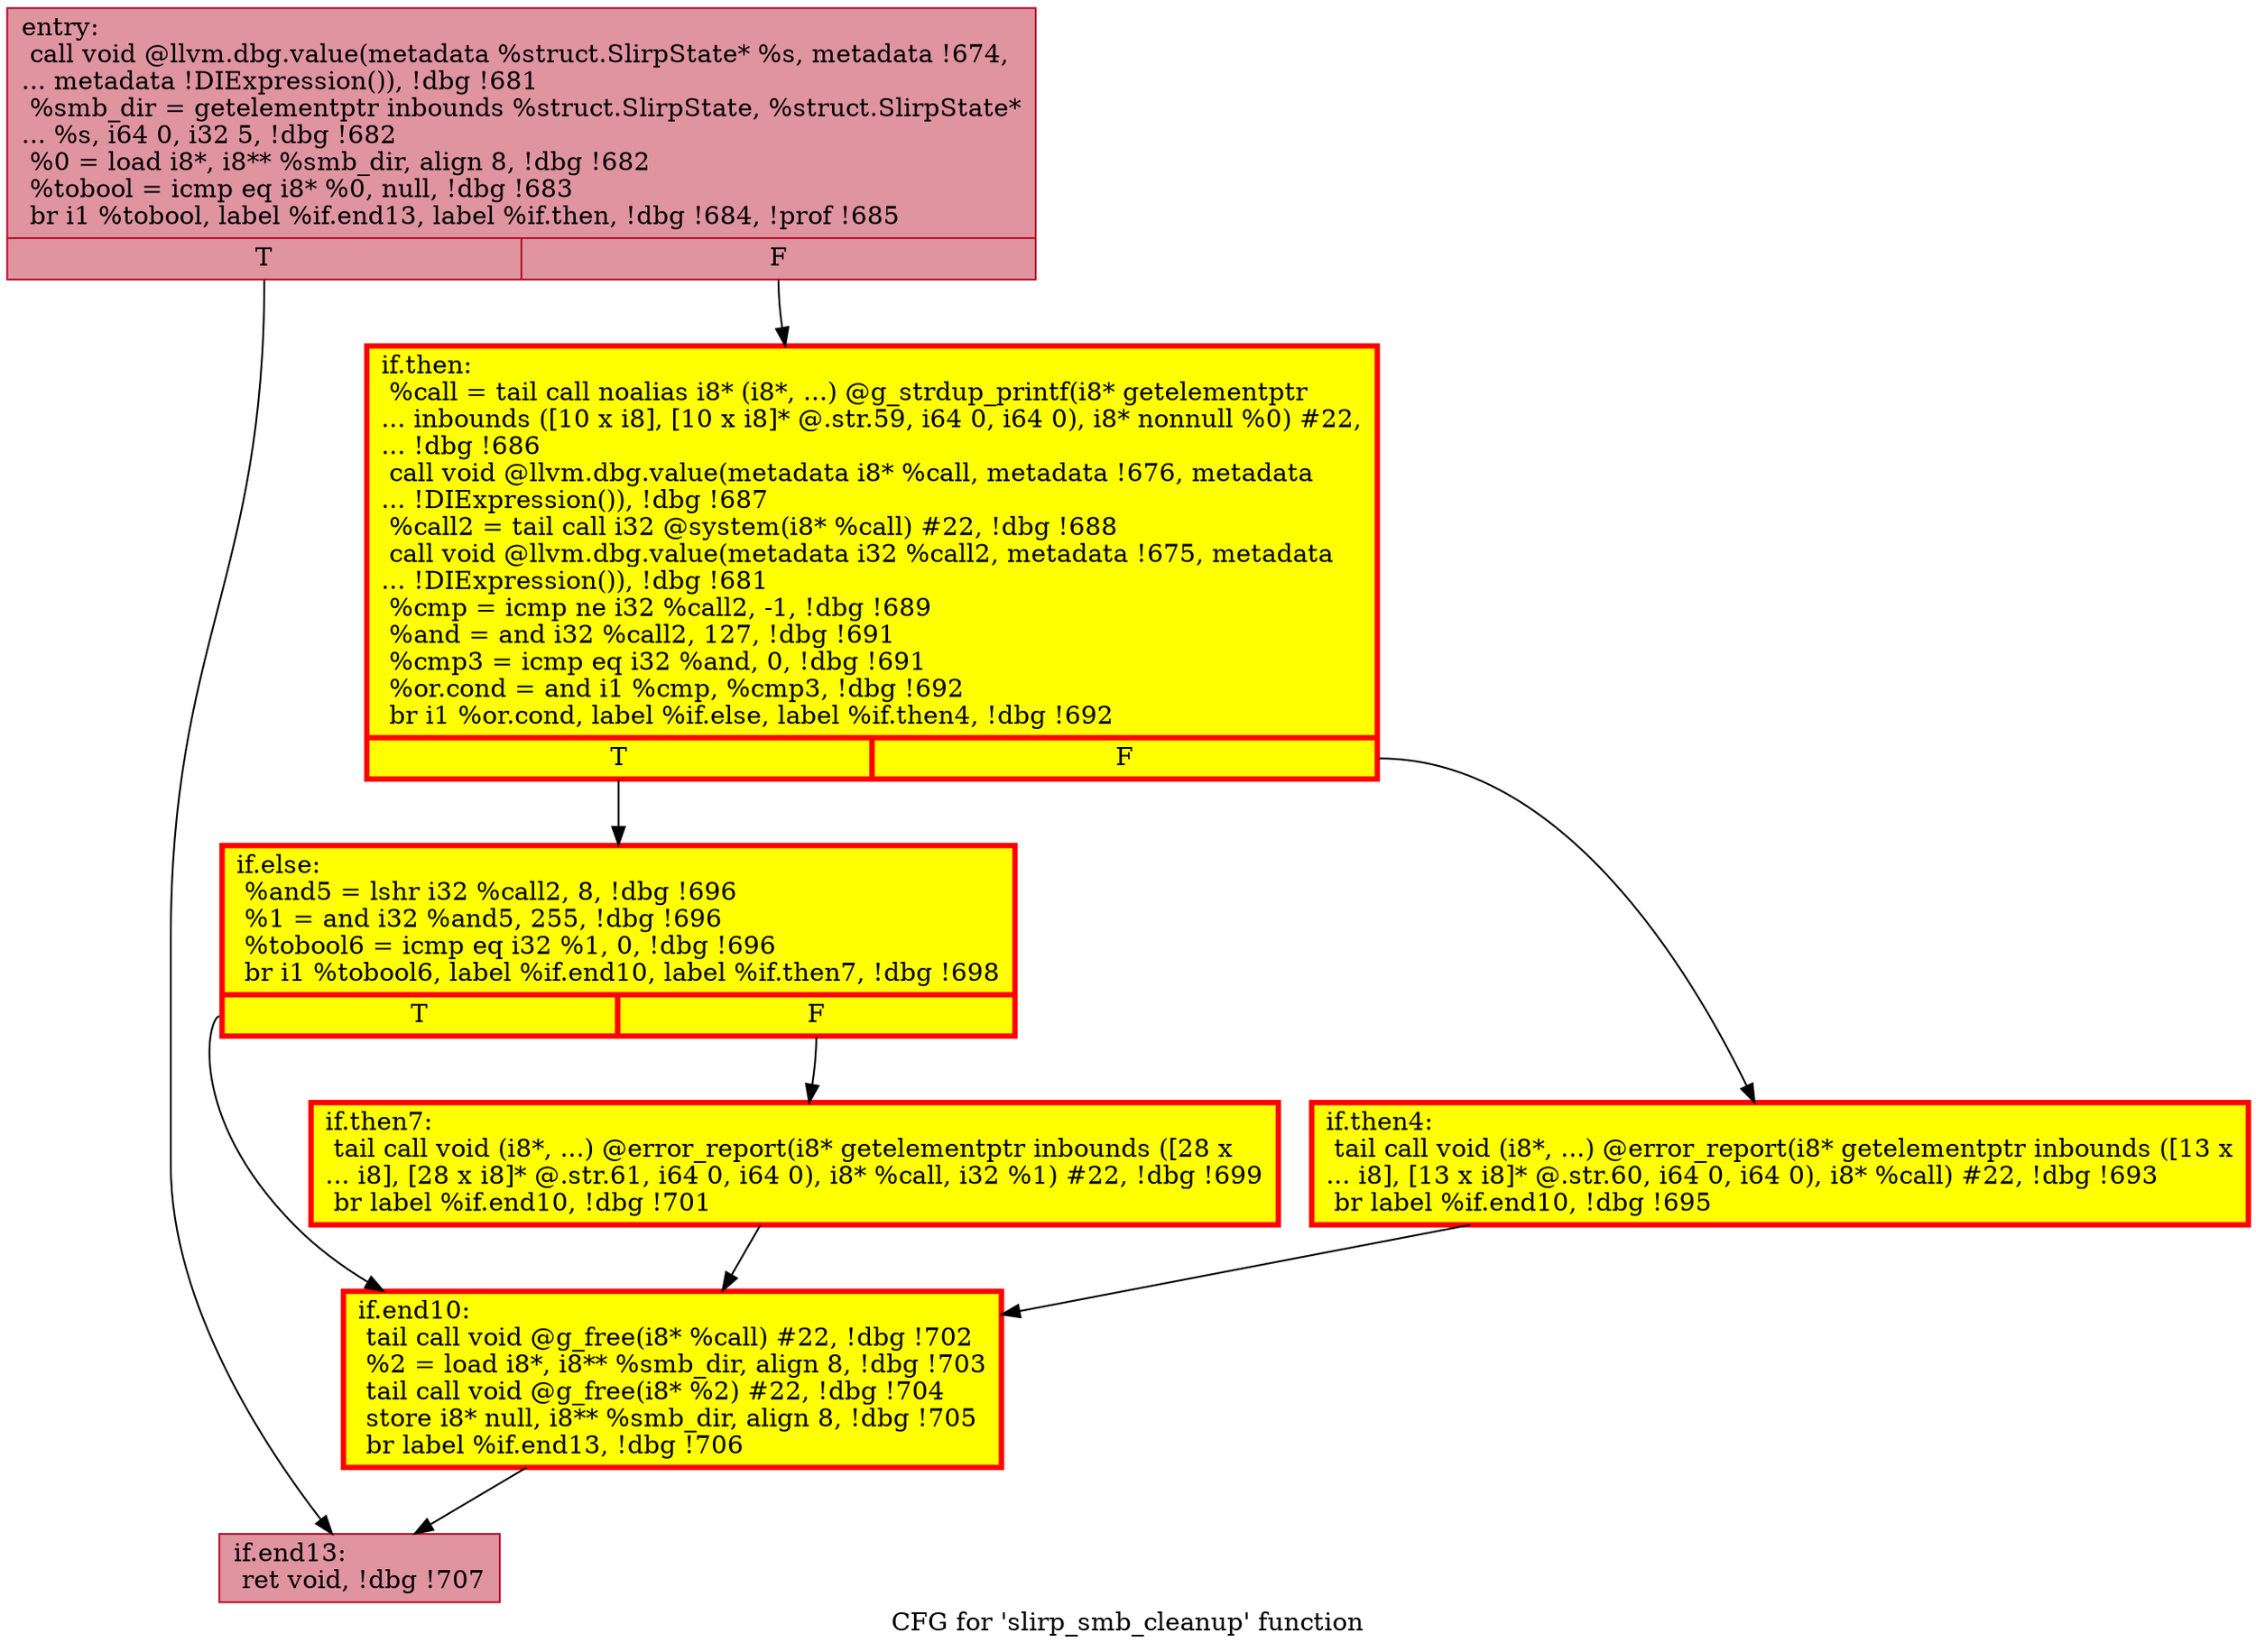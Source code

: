 digraph "CFG for 'slirp_smb_cleanup' function" {
	label="CFG for 'slirp_smb_cleanup' function";

	Node0x564e25cb2ec0 [shape=record,color="#b70d28ff", style=filled, fillcolor="#b70d2870",label="{entry:\l  call void @llvm.dbg.value(metadata %struct.SlirpState* %s, metadata !674,\l... metadata !DIExpression()), !dbg !681\l  %smb_dir = getelementptr inbounds %struct.SlirpState, %struct.SlirpState*\l... %s, i64 0, i32 5, !dbg !682\l  %0 = load i8*, i8** %smb_dir, align 8, !dbg !682\l  %tobool = icmp eq i8* %0, null, !dbg !683\l  br i1 %tobool, label %if.end13, label %if.then, !dbg !684, !prof !685\l|{<s0>T|<s1>F}}"];
	Node0x564e25cb2ec0:s0 -> Node0x564e25c2d7c0;
	Node0x564e25cb2ec0:s1 -> Node0x564e25c2d770;
	Node0x564e25c2d770 [shape=record,penwidth=3.0, style="filled", color="red", fillcolor="yellow",label="{if.then:                                          \l  %call = tail call noalias i8* (i8*, ...) @g_strdup_printf(i8* getelementptr\l... inbounds ([10 x i8], [10 x i8]* @.str.59, i64 0, i64 0), i8* nonnull %0) #22,\l... !dbg !686\l  call void @llvm.dbg.value(metadata i8* %call, metadata !676, metadata\l... !DIExpression()), !dbg !687\l  %call2 = tail call i32 @system(i8* %call) #22, !dbg !688\l  call void @llvm.dbg.value(metadata i32 %call2, metadata !675, metadata\l... !DIExpression()), !dbg !681\l  %cmp = icmp ne i32 %call2, -1, !dbg !689\l  %and = and i32 %call2, 127, !dbg !691\l  %cmp3 = icmp eq i32 %and, 0, !dbg !691\l  %or.cond = and i1 %cmp, %cmp3, !dbg !692\l  br i1 %or.cond, label %if.else, label %if.then4, !dbg !692\l|{<s0>T|<s1>F}}"];
	Node0x564e25c2d770:s0 -> Node0x564e25cce060;
	Node0x564e25c2d770:s1 -> Node0x564e25ccdfc0;
	Node0x564e25ccdfc0 [shape=record,penwidth=3.0, style="filled", color="red", fillcolor="yellow",label="{if.then4:                                         \l  tail call void (i8*, ...) @error_report(i8* getelementptr inbounds ([13 x\l... i8], [13 x i8]* @.str.60, i64 0, i64 0), i8* %call) #22, !dbg !693\l  br label %if.end10, !dbg !695\l}"];
	Node0x564e25ccdfc0 -> Node0x564e25cce010;
	Node0x564e25cce060 [shape=record,penwidth=3.0, style="filled", color="red", fillcolor="yellow",label="{if.else:                                          \l  %and5 = lshr i32 %call2, 8, !dbg !696\l  %1 = and i32 %and5, 255, !dbg !696\l  %tobool6 = icmp eq i32 %1, 0, !dbg !696\l  br i1 %tobool6, label %if.end10, label %if.then7, !dbg !698\l|{<s0>T|<s1>F}}"];
	Node0x564e25cce060:s0 -> Node0x564e25cce010;
	Node0x564e25cce060:s1 -> Node0x564e25cceed0;
	Node0x564e25cceed0 [shape=record,penwidth=3.0, style="filled", color="red", fillcolor="yellow",label="{if.then7:                                         \l  tail call void (i8*, ...) @error_report(i8* getelementptr inbounds ([28 x\l... i8], [28 x i8]* @.str.61, i64 0, i64 0), i8* %call, i32 %1) #22, !dbg !699\l  br label %if.end10, !dbg !701\l}"];
	Node0x564e25cceed0 -> Node0x564e25cce010;
	Node0x564e25cce010 [shape=record,penwidth=3.0, style="filled", color="red", fillcolor="yellow",label="{if.end10:                                         \l  tail call void @g_free(i8* %call) #22, !dbg !702\l  %2 = load i8*, i8** %smb_dir, align 8, !dbg !703\l  tail call void @g_free(i8* %2) #22, !dbg !704\l  store i8* null, i8** %smb_dir, align 8, !dbg !705\l  br label %if.end13, !dbg !706\l}"];
	Node0x564e25cce010 -> Node0x564e25c2d7c0;
	Node0x564e25c2d7c0 [shape=record,color="#b70d28ff", style=filled, fillcolor="#b70d2870",label="{if.end13:                                         \l  ret void, !dbg !707\l}"];
}
